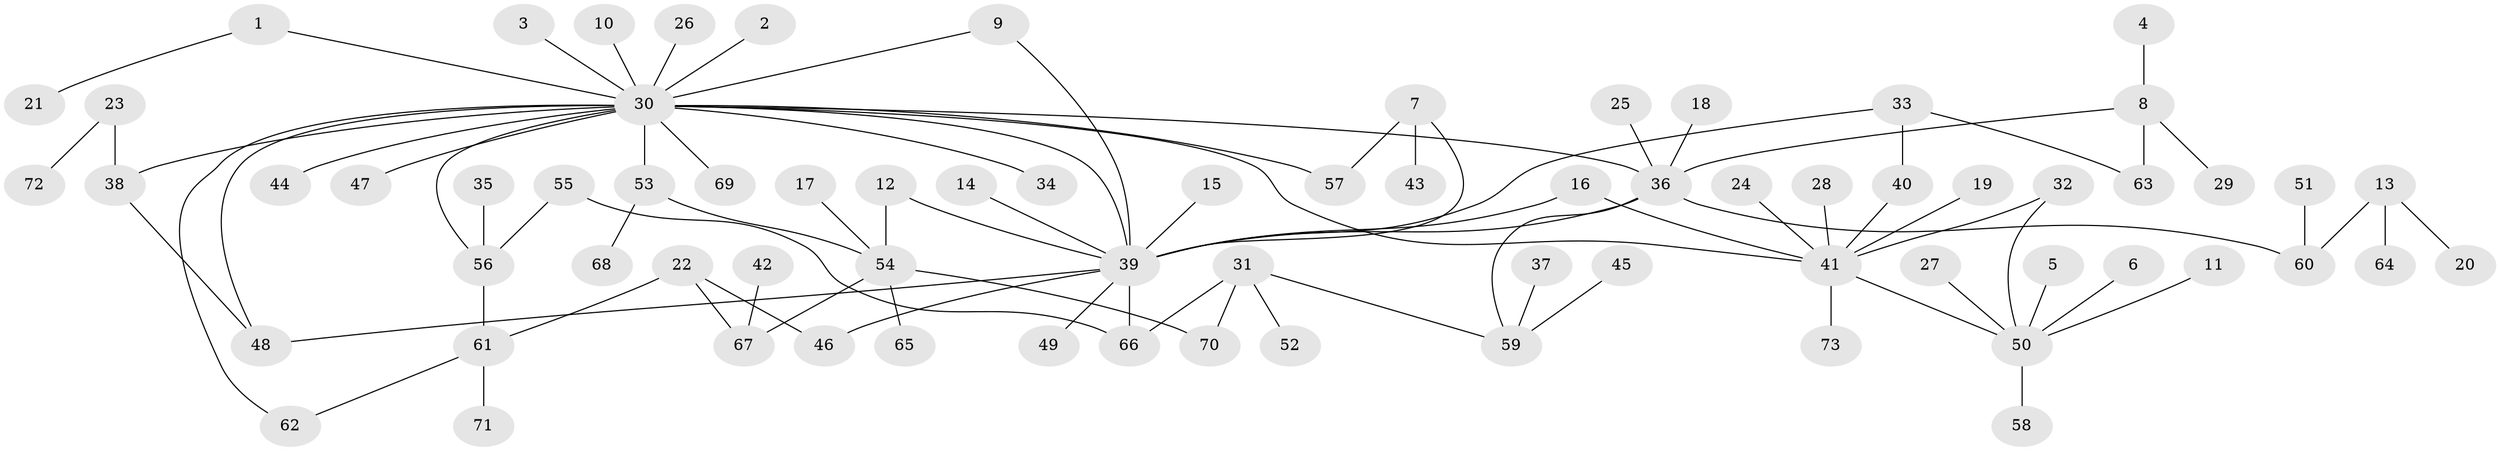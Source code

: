 // original degree distribution, {22: 0.006896551724137931, 5: 0.034482758620689655, 2: 0.2, 10: 0.006896551724137931, 11: 0.006896551724137931, 15: 0.006896551724137931, 8: 0.013793103448275862, 1: 0.5586206896551724, 3: 0.10344827586206896, 4: 0.04827586206896552, 7: 0.006896551724137931, 6: 0.006896551724137931}
// Generated by graph-tools (version 1.1) at 2025/01/03/09/25 03:01:52]
// undirected, 73 vertices, 88 edges
graph export_dot {
graph [start="1"]
  node [color=gray90,style=filled];
  1;
  2;
  3;
  4;
  5;
  6;
  7;
  8;
  9;
  10;
  11;
  12;
  13;
  14;
  15;
  16;
  17;
  18;
  19;
  20;
  21;
  22;
  23;
  24;
  25;
  26;
  27;
  28;
  29;
  30;
  31;
  32;
  33;
  34;
  35;
  36;
  37;
  38;
  39;
  40;
  41;
  42;
  43;
  44;
  45;
  46;
  47;
  48;
  49;
  50;
  51;
  52;
  53;
  54;
  55;
  56;
  57;
  58;
  59;
  60;
  61;
  62;
  63;
  64;
  65;
  66;
  67;
  68;
  69;
  70;
  71;
  72;
  73;
  1 -- 21 [weight=1.0];
  1 -- 30 [weight=1.0];
  2 -- 30 [weight=1.0];
  3 -- 30 [weight=1.0];
  4 -- 8 [weight=1.0];
  5 -- 50 [weight=1.0];
  6 -- 50 [weight=1.0];
  7 -- 39 [weight=1.0];
  7 -- 43 [weight=1.0];
  7 -- 57 [weight=1.0];
  8 -- 29 [weight=1.0];
  8 -- 36 [weight=1.0];
  8 -- 63 [weight=1.0];
  9 -- 30 [weight=1.0];
  9 -- 39 [weight=1.0];
  10 -- 30 [weight=1.0];
  11 -- 50 [weight=1.0];
  12 -- 39 [weight=1.0];
  12 -- 54 [weight=1.0];
  13 -- 20 [weight=1.0];
  13 -- 60 [weight=1.0];
  13 -- 64 [weight=1.0];
  14 -- 39 [weight=1.0];
  15 -- 39 [weight=1.0];
  16 -- 39 [weight=1.0];
  16 -- 41 [weight=1.0];
  17 -- 54 [weight=1.0];
  18 -- 36 [weight=1.0];
  19 -- 41 [weight=1.0];
  22 -- 46 [weight=1.0];
  22 -- 61 [weight=1.0];
  22 -- 67 [weight=1.0];
  23 -- 38 [weight=1.0];
  23 -- 72 [weight=1.0];
  24 -- 41 [weight=1.0];
  25 -- 36 [weight=1.0];
  26 -- 30 [weight=1.0];
  27 -- 50 [weight=1.0];
  28 -- 41 [weight=1.0];
  30 -- 34 [weight=1.0];
  30 -- 36 [weight=1.0];
  30 -- 38 [weight=1.0];
  30 -- 39 [weight=1.0];
  30 -- 41 [weight=1.0];
  30 -- 44 [weight=1.0];
  30 -- 47 [weight=1.0];
  30 -- 48 [weight=1.0];
  30 -- 53 [weight=2.0];
  30 -- 56 [weight=1.0];
  30 -- 57 [weight=1.0];
  30 -- 62 [weight=1.0];
  30 -- 69 [weight=1.0];
  31 -- 52 [weight=1.0];
  31 -- 59 [weight=1.0];
  31 -- 66 [weight=1.0];
  31 -- 70 [weight=1.0];
  32 -- 41 [weight=1.0];
  32 -- 50 [weight=1.0];
  33 -- 39 [weight=1.0];
  33 -- 40 [weight=1.0];
  33 -- 63 [weight=1.0];
  35 -- 56 [weight=1.0];
  36 -- 39 [weight=1.0];
  36 -- 59 [weight=1.0];
  36 -- 60 [weight=1.0];
  37 -- 59 [weight=1.0];
  38 -- 48 [weight=1.0];
  39 -- 46 [weight=1.0];
  39 -- 48 [weight=1.0];
  39 -- 49 [weight=1.0];
  39 -- 66 [weight=1.0];
  40 -- 41 [weight=1.0];
  41 -- 50 [weight=1.0];
  41 -- 73 [weight=1.0];
  42 -- 67 [weight=1.0];
  45 -- 59 [weight=1.0];
  50 -- 58 [weight=1.0];
  51 -- 60 [weight=1.0];
  53 -- 54 [weight=1.0];
  53 -- 68 [weight=1.0];
  54 -- 65 [weight=1.0];
  54 -- 67 [weight=1.0];
  54 -- 70 [weight=1.0];
  55 -- 56 [weight=1.0];
  55 -- 66 [weight=1.0];
  56 -- 61 [weight=1.0];
  61 -- 62 [weight=1.0];
  61 -- 71 [weight=1.0];
}
